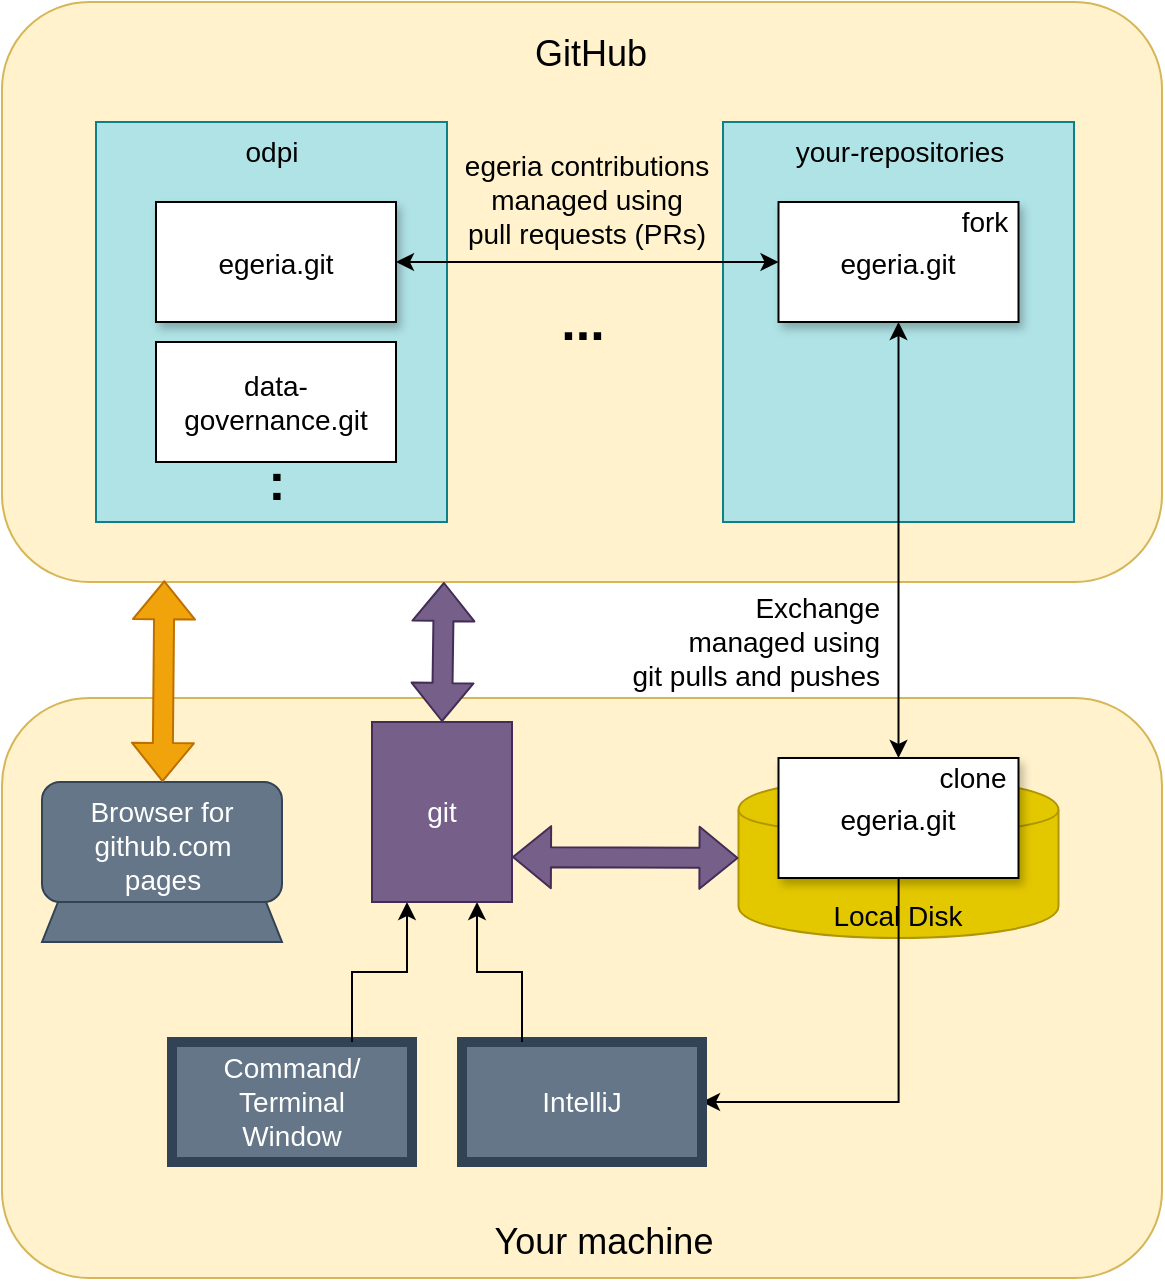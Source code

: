 <mxfile version="12.4.2" type="device" pages="7"><diagram id="O5oGwRwom2hcoSjmrbPY" name="git-github-flow"><mxGraphModel dx="932" dy="629" grid="1" gridSize="10" guides="1" tooltips="1" connect="1" arrows="1" fold="1" page="1" pageScale="1" pageWidth="827" pageHeight="1169" math="0" shadow="0"><root><mxCell id="0"/><mxCell id="1" parent="0"/><mxCell id="iAPixAKXgmOaEnFOBP-J-1" value="GitHub" style="rounded=1;whiteSpace=wrap;html=1;fontSize=18;align=center;verticalAlign=top;spacingTop=9;spacingLeft=9;fillColor=#fff2cc;strokeColor=#d6b656;" vertex="1" parent="1"><mxGeometry x="60" y="230" width="580" height="290" as="geometry"/></mxCell><mxCell id="iAPixAKXgmOaEnFOBP-J-10" value="odpi" style="rounded=0;whiteSpace=wrap;html=1;fontSize=14;align=center;verticalAlign=top;fillColor=#b0e3e6;strokeColor=#0e8088;" vertex="1" parent="1"><mxGeometry x="107" y="290" width="175.5" height="200" as="geometry"/></mxCell><mxCell id="iAPixAKXgmOaEnFOBP-J-2" value="&lt;font style=&quot;font-size: 14px&quot;&gt;egeria.git&lt;/font&gt;" style="rounded=0;whiteSpace=wrap;html=1;fontSize=18;align=center;shadow=1;" vertex="1" parent="1"><mxGeometry x="137" y="330" width="120" height="60" as="geometry"/></mxCell><mxCell id="iAPixAKXgmOaEnFOBP-J-3" value="data-governance.git" style="rounded=0;whiteSpace=wrap;html=1;fontSize=14;align=center;" vertex="1" parent="1"><mxGeometry x="137" y="400" width="120" height="60" as="geometry"/></mxCell><mxCell id="iAPixAKXgmOaEnFOBP-J-4" value=":" style="text;html=1;align=center;verticalAlign=middle;resizable=0;points=[];;autosize=1;fontSize=26;fontStyle=1" vertex="1" parent="1"><mxGeometry x="187" y="450" width="20" height="40" as="geometry"/></mxCell><mxCell id="iAPixAKXgmOaEnFOBP-J-11" value="..." style="text;html=1;align=center;verticalAlign=middle;resizable=0;points=[];;autosize=1;fontSize=26;fontStyle=1" vertex="1" parent="1"><mxGeometry x="330" y="370" width="40" height="40" as="geometry"/></mxCell><mxCell id="iAPixAKXgmOaEnFOBP-J-12" value="your-repositories" style="rounded=0;whiteSpace=wrap;html=1;fontSize=14;align=center;verticalAlign=top;fillColor=#b0e3e6;strokeColor=#0e8088;" vertex="1" parent="1"><mxGeometry x="420.5" y="290" width="175.5" height="200" as="geometry"/></mxCell><mxCell id="iAPixAKXgmOaEnFOBP-J-14" style="edgeStyle=orthogonalEdgeStyle;rounded=0;orthogonalLoop=1;jettySize=auto;html=1;fontSize=14;startArrow=classic;startFill=1;" edge="1" parent="1" source="iAPixAKXgmOaEnFOBP-J-13" target="iAPixAKXgmOaEnFOBP-J-2"><mxGeometry relative="1" as="geometry"/></mxCell><mxCell id="iAPixAKXgmOaEnFOBP-J-13" value="&lt;font style=&quot;font-size: 14px&quot;&gt;egeria.git&lt;/font&gt;" style="rounded=0;whiteSpace=wrap;html=1;fontSize=18;align=center;shadow=1;" vertex="1" parent="1"><mxGeometry x="448.25" y="330" width="120" height="60" as="geometry"/></mxCell><mxCell id="iAPixAKXgmOaEnFOBP-J-15" value="Your machine" style="rounded=1;whiteSpace=wrap;html=1;fontSize=18;align=center;verticalAlign=bottom;spacingTop=22;spacingLeft=22;fillColor=#fff2cc;strokeColor=#d6b656;spacingBottom=4;" vertex="1" parent="1"><mxGeometry x="60" y="578" width="580" height="290" as="geometry"/></mxCell><mxCell id="iAPixAKXgmOaEnFOBP-J-16" value="Command/&lt;br&gt;Terminal&lt;br&gt;Window" style="rounded=0;whiteSpace=wrap;html=1;fontSize=14;align=center;fillColor=#647687;strokeColor=#314354;fontColor=#ffffff;strokeWidth=5;" vertex="1" parent="1"><mxGeometry x="145" y="750" width="120" height="60" as="geometry"/></mxCell><mxCell id="iAPixAKXgmOaEnFOBP-J-17" value="Local Disk" style="shape=cylinder;whiteSpace=wrap;html=1;boundedLbl=1;backgroundOutline=1;strokeWidth=1;fontSize=14;align=center;fillColor=#e3c800;strokeColor=#B09500;fontColor=#000000;verticalAlign=bottom;" vertex="1" parent="1"><mxGeometry x="428.25" y="618" width="160" height="80" as="geometry"/></mxCell><mxCell id="iAPixAKXgmOaEnFOBP-J-24" style="edgeStyle=orthogonalEdgeStyle;rounded=0;orthogonalLoop=1;jettySize=auto;html=1;startArrow=classic;startFill=1;endArrow=none;endFill=0;fontSize=14;fontColor=#000000;" edge="1" parent="1" source="iAPixAKXgmOaEnFOBP-J-18" target="iAPixAKXgmOaEnFOBP-J-19"><mxGeometry relative="1" as="geometry"/></mxCell><mxCell id="iAPixAKXgmOaEnFOBP-J-18" value="IntelliJ" style="rounded=0;whiteSpace=wrap;html=1;fontSize=14;align=center;fillColor=#647687;strokeColor=#314354;fontColor=#ffffff;strokeWidth=5;" vertex="1" parent="1"><mxGeometry x="290" y="750" width="120" height="60" as="geometry"/></mxCell><mxCell id="iAPixAKXgmOaEnFOBP-J-19" value="&lt;font style=&quot;font-size: 14px&quot;&gt;egeria.git&lt;/font&gt;" style="rounded=0;whiteSpace=wrap;html=1;fontSize=18;align=center;shadow=1;" vertex="1" parent="1"><mxGeometry x="448.25" y="608" width="120" height="60" as="geometry"/></mxCell><mxCell id="iAPixAKXgmOaEnFOBP-J-20" style="edgeStyle=orthogonalEdgeStyle;rounded=0;orthogonalLoop=1;jettySize=auto;html=1;exitX=0.5;exitY=1;exitDx=0;exitDy=0;fontSize=14;fontColor=#000000;startArrow=classic;startFill=1;" edge="1" parent="1" source="iAPixAKXgmOaEnFOBP-J-13" target="iAPixAKXgmOaEnFOBP-J-19"><mxGeometry relative="1" as="geometry"/></mxCell><mxCell id="iAPixAKXgmOaEnFOBP-J-21" value="clone" style="text;html=1;align=center;verticalAlign=middle;resizable=0;points=[];;autosize=1;fontSize=14;fontColor=#000000;" vertex="1" parent="1"><mxGeometry x="520.25" y="608" width="50" height="20" as="geometry"/></mxCell><mxCell id="iAPixAKXgmOaEnFOBP-J-22" value="fork" style="text;html=1;align=center;verticalAlign=middle;resizable=0;points=[];;autosize=1;fontSize=14;fontColor=#000000;" vertex="1" parent="1"><mxGeometry x="530.5" y="330" width="40" height="20" as="geometry"/></mxCell><mxCell id="iAPixAKXgmOaEnFOBP-J-6" value="" style="shape=trapezoid;perimeter=trapezoidPerimeter;whiteSpace=wrap;html=1;fontSize=14;align=center;fillColor=#647687;strokeColor=#314354;fontColor=#ffffff;" vertex="1" parent="1"><mxGeometry x="80" y="640" width="120" height="60" as="geometry"/></mxCell><mxCell id="iAPixAKXgmOaEnFOBP-J-5" value="Browser for" style="rounded=1;whiteSpace=wrap;html=1;fontSize=14;align=center;fillColor=#647687;strokeColor=#314354;fontColor=#ffffff;verticalAlign=top;" vertex="1" parent="1"><mxGeometry x="80" y="620" width="120" height="60" as="geometry"/></mxCell><mxCell id="iAPixAKXgmOaEnFOBP-J-8" value="github.com&lt;br&gt;pages" style="text;html=1;align=center;verticalAlign=middle;resizable=0;points=[];;autosize=1;fontSize=14;fontColor=#FFFFFF;" vertex="1" parent="1"><mxGeometry x="100" y="640" width="80" height="40" as="geometry"/></mxCell><mxCell id="iAPixAKXgmOaEnFOBP-J-7" value="" style="shape=flexArrow;endArrow=classic;startArrow=classic;html=1;fontSize=14;exitX=0.14;exitY=0.997;exitDx=0;exitDy=0;fillColor=#f0a30a;strokeColor=#BD7000;exitPerimeter=0;" edge="1" parent="1" source="iAPixAKXgmOaEnFOBP-J-1" target="iAPixAKXgmOaEnFOBP-J-5"><mxGeometry width="50" height="50" relative="1" as="geometry"><mxPoint x="130" y="210" as="sourcePoint"/><mxPoint x="180" y="160" as="targetPoint"/></mxGeometry></mxCell><mxCell id="iAPixAKXgmOaEnFOBP-J-27" style="edgeStyle=orthogonalEdgeStyle;rounded=0;orthogonalLoop=1;jettySize=auto;html=1;exitX=0.25;exitY=1;exitDx=0;exitDy=0;entryX=0.75;entryY=0;entryDx=0;entryDy=0;startArrow=classic;startFill=1;endArrow=none;endFill=0;fontSize=14;fontColor=#FFFFFF;" edge="1" parent="1" source="iAPixAKXgmOaEnFOBP-J-25" target="iAPixAKXgmOaEnFOBP-J-16"><mxGeometry relative="1" as="geometry"/></mxCell><mxCell id="iAPixAKXgmOaEnFOBP-J-28" style="edgeStyle=orthogonalEdgeStyle;rounded=0;orthogonalLoop=1;jettySize=auto;html=1;exitX=0.75;exitY=1;exitDx=0;exitDy=0;entryX=0.25;entryY=0;entryDx=0;entryDy=0;startArrow=classic;startFill=1;endArrow=none;endFill=0;fontSize=14;fontColor=#FFFFFF;" edge="1" parent="1" source="iAPixAKXgmOaEnFOBP-J-25" target="iAPixAKXgmOaEnFOBP-J-18"><mxGeometry relative="1" as="geometry"/></mxCell><mxCell id="iAPixAKXgmOaEnFOBP-J-25" value="git" style="rounded=0;whiteSpace=wrap;html=1;strokeWidth=1;fontSize=14;fontColor=#ffffff;align=center;fillColor=#76608a;strokeColor=#432D57;" vertex="1" parent="1"><mxGeometry x="245" y="590" width="70" height="90" as="geometry"/></mxCell><mxCell id="iAPixAKXgmOaEnFOBP-J-26" value="" style="shape=flexArrow;endArrow=classic;startArrow=classic;html=1;fontSize=14;exitX=0.381;exitY=1;exitDx=0;exitDy=0;fillColor=#76608a;strokeColor=#432D57;exitPerimeter=0;entryX=0.5;entryY=0;entryDx=0;entryDy=0;" edge="1" parent="1" source="iAPixAKXgmOaEnFOBP-J-1" target="iAPixAKXgmOaEnFOBP-J-25"><mxGeometry width="50" height="50" relative="1" as="geometry"><mxPoint x="151.2" y="529.13" as="sourcePoint"/><mxPoint x="150.298" y="620" as="targetPoint"/></mxGeometry></mxCell><mxCell id="iAPixAKXgmOaEnFOBP-J-29" value="" style="shape=flexArrow;endArrow=classic;startArrow=classic;html=1;fontSize=14;exitX=0;exitY=0.5;exitDx=0;exitDy=0;fillColor=#76608a;strokeColor=#432D57;entryX=1;entryY=0.75;entryDx=0;entryDy=0;" edge="1" parent="1" source="iAPixAKXgmOaEnFOBP-J-17" target="iAPixAKXgmOaEnFOBP-J-25"><mxGeometry width="50" height="50" relative="1" as="geometry"><mxPoint x="290.98" y="540" as="sourcePoint"/><mxPoint x="290" y="600" as="targetPoint"/></mxGeometry></mxCell><mxCell id="iAPixAKXgmOaEnFOBP-J-30" value="egeria contributions&lt;br&gt;managed using&lt;br&gt;pull requests (PRs)" style="text;html=1;align=center;verticalAlign=middle;resizable=0;points=[];;autosize=1;fontSize=14;fontColor=#000000;" vertex="1" parent="1"><mxGeometry x="282" y="299" width="140" height="60" as="geometry"/></mxCell><mxCell id="iAPixAKXgmOaEnFOBP-J-31" value="Exchange&lt;br&gt;managed using&lt;br&gt;git pulls and pushes" style="text;html=1;align=right;verticalAlign=middle;resizable=0;points=[];;autosize=1;fontSize=14;fontColor=#000000;" vertex="1" parent="1"><mxGeometry x="360" y="520" width="140" height="60" as="geometry"/></mxCell></root></mxGraphModel></diagram><diagram name="git-hub-fork" id="kE-FeEcEJhHRJrvN0tf1"><mxGraphModel dx="932" dy="629" grid="1" gridSize="10" guides="1" tooltips="1" connect="1" arrows="1" fold="1" page="1" pageScale="1" pageWidth="827" pageHeight="1169" math="0" shadow="0"><root><mxCell id="N1x_bD_tblm0-GNG0f3V-0"/><mxCell id="N1x_bD_tblm0-GNG0f3V-1" parent="N1x_bD_tblm0-GNG0f3V-0"/><mxCell id="N1x_bD_tblm0-GNG0f3V-2" value="GitHub" style="rounded=1;whiteSpace=wrap;html=1;fontSize=18;align=center;verticalAlign=top;spacingTop=9;spacingLeft=9;fillColor=#fff2cc;strokeColor=#d6b656;" vertex="1" parent="N1x_bD_tblm0-GNG0f3V-1"><mxGeometry x="60" y="230" width="580" height="290" as="geometry"/></mxCell><mxCell id="N1x_bD_tblm0-GNG0f3V-3" value="odpi" style="rounded=0;whiteSpace=wrap;html=1;fontSize=14;align=center;verticalAlign=top;fillColor=#b0e3e6;strokeColor=#0e8088;" vertex="1" parent="N1x_bD_tblm0-GNG0f3V-1"><mxGeometry x="107" y="290" width="175.5" height="200" as="geometry"/></mxCell><mxCell id="N1x_bD_tblm0-GNG0f3V-4" value="&lt;font style=&quot;font-size: 14px&quot;&gt;egeria.git&lt;/font&gt;" style="rounded=0;whiteSpace=wrap;html=1;fontSize=18;align=center;shadow=1;" vertex="1" parent="N1x_bD_tblm0-GNG0f3V-1"><mxGeometry x="137" y="330" width="120" height="60" as="geometry"/></mxCell><mxCell id="N1x_bD_tblm0-GNG0f3V-5" value="data-governance.git" style="rounded=0;whiteSpace=wrap;html=1;fontSize=14;align=center;" vertex="1" parent="N1x_bD_tblm0-GNG0f3V-1"><mxGeometry x="137" y="400" width="120" height="60" as="geometry"/></mxCell><mxCell id="N1x_bD_tblm0-GNG0f3V-6" value=":" style="text;html=1;align=center;verticalAlign=middle;resizable=0;points=[];;autosize=1;fontSize=26;fontStyle=1" vertex="1" parent="N1x_bD_tblm0-GNG0f3V-1"><mxGeometry x="187" y="450" width="20" height="40" as="geometry"/></mxCell><mxCell id="N1x_bD_tblm0-GNG0f3V-7" value="..." style="text;html=1;align=center;verticalAlign=middle;resizable=0;points=[];;autosize=1;fontSize=26;fontStyle=1" vertex="1" parent="N1x_bD_tblm0-GNG0f3V-1"><mxGeometry x="330" y="370" width="40" height="40" as="geometry"/></mxCell><mxCell id="N1x_bD_tblm0-GNG0f3V-8" value="your-repositories" style="rounded=0;whiteSpace=wrap;html=1;fontSize=14;align=center;verticalAlign=top;fillColor=#b0e3e6;strokeColor=#0e8088;" vertex="1" parent="N1x_bD_tblm0-GNG0f3V-1"><mxGeometry x="420.5" y="290" width="175.5" height="200" as="geometry"/></mxCell><mxCell id="N1x_bD_tblm0-GNG0f3V-9" style="edgeStyle=orthogonalEdgeStyle;rounded=0;orthogonalLoop=1;jettySize=auto;html=1;fontSize=14;startArrow=classic;startFill=1;endArrow=none;endFill=0;" edge="1" parent="N1x_bD_tblm0-GNG0f3V-1" source="N1x_bD_tblm0-GNG0f3V-10" target="N1x_bD_tblm0-GNG0f3V-4"><mxGeometry relative="1" as="geometry"/></mxCell><mxCell id="N1x_bD_tblm0-GNG0f3V-10" value="&lt;font style=&quot;font-size: 14px&quot;&gt;egeria.git&lt;/font&gt;" style="rounded=0;whiteSpace=wrap;html=1;fontSize=18;align=center;shadow=1;" vertex="1" parent="N1x_bD_tblm0-GNG0f3V-1"><mxGeometry x="448.25" y="330" width="120" height="60" as="geometry"/></mxCell><mxCell id="N1x_bD_tblm0-GNG0f3V-19" value="fork" style="text;html=1;align=center;verticalAlign=middle;resizable=0;points=[];;autosize=1;fontSize=14;fontColor=#000000;" vertex="1" parent="N1x_bD_tblm0-GNG0f3V-1"><mxGeometry x="530.5" y="330" width="40" height="20" as="geometry"/></mxCell><mxCell id="N1x_bD_tblm0-GNG0f3V-29" value="create fork" style="text;html=1;align=center;verticalAlign=middle;resizable=0;points=[];;autosize=1;fontSize=14;fontColor=#000000;" vertex="1" parent="N1x_bD_tblm0-GNG0f3V-1"><mxGeometry x="310" y="330" width="80" height="20" as="geometry"/></mxCell></root></mxGraphModel></diagram><diagram name="git-clone" id="VLURUn1q-YJu-71kEqhD"><mxGraphModel dx="932" dy="629" grid="1" gridSize="10" guides="1" tooltips="1" connect="1" arrows="1" fold="1" page="1" pageScale="1" pageWidth="827" pageHeight="1169" math="0" shadow="0"><root><mxCell id="h5DHJSYTir2vi6coDCVJ-0"/><mxCell id="h5DHJSYTir2vi6coDCVJ-1" parent="h5DHJSYTir2vi6coDCVJ-0"/><mxCell id="h5DHJSYTir2vi6coDCVJ-2" value="GitHub" style="rounded=1;whiteSpace=wrap;html=1;fontSize=18;align=center;verticalAlign=top;spacingTop=9;spacingLeft=9;fillColor=#fff2cc;strokeColor=#d6b656;" vertex="1" parent="h5DHJSYTir2vi6coDCVJ-1"><mxGeometry x="60" y="230" width="580" height="290" as="geometry"/></mxCell><mxCell id="h5DHJSYTir2vi6coDCVJ-3" value="odpi" style="rounded=0;whiteSpace=wrap;html=1;fontSize=14;align=center;verticalAlign=top;fillColor=#b0e3e6;strokeColor=#0e8088;" vertex="1" parent="h5DHJSYTir2vi6coDCVJ-1"><mxGeometry x="107" y="290" width="175.5" height="200" as="geometry"/></mxCell><mxCell id="h5DHJSYTir2vi6coDCVJ-4" value="&lt;font style=&quot;font-size: 14px&quot;&gt;egeria.git&lt;/font&gt;" style="rounded=0;whiteSpace=wrap;html=1;fontSize=18;align=center;shadow=1;" vertex="1" parent="h5DHJSYTir2vi6coDCVJ-1"><mxGeometry x="137" y="330" width="120" height="60" as="geometry"/></mxCell><mxCell id="h5DHJSYTir2vi6coDCVJ-5" value="data-governance.git" style="rounded=0;whiteSpace=wrap;html=1;fontSize=14;align=center;" vertex="1" parent="h5DHJSYTir2vi6coDCVJ-1"><mxGeometry x="137" y="400" width="120" height="60" as="geometry"/></mxCell><mxCell id="h5DHJSYTir2vi6coDCVJ-6" value=":" style="text;html=1;align=center;verticalAlign=middle;resizable=0;points=[];;autosize=1;fontSize=26;fontStyle=1" vertex="1" parent="h5DHJSYTir2vi6coDCVJ-1"><mxGeometry x="187" y="450" width="20" height="40" as="geometry"/></mxCell><mxCell id="h5DHJSYTir2vi6coDCVJ-7" value="..." style="text;html=1;align=center;verticalAlign=middle;resizable=0;points=[];;autosize=1;fontSize=26;fontStyle=1" vertex="1" parent="h5DHJSYTir2vi6coDCVJ-1"><mxGeometry x="330" y="370" width="40" height="40" as="geometry"/></mxCell><mxCell id="h5DHJSYTir2vi6coDCVJ-8" value="your-repositories" style="rounded=0;whiteSpace=wrap;html=1;fontSize=14;align=center;verticalAlign=top;fillColor=#b0e3e6;strokeColor=#0e8088;" vertex="1" parent="h5DHJSYTir2vi6coDCVJ-1"><mxGeometry x="420.5" y="290" width="175.5" height="200" as="geometry"/></mxCell><mxCell id="h5DHJSYTir2vi6coDCVJ-10" value="&lt;font style=&quot;font-size: 14px&quot;&gt;egeria.git&lt;/font&gt;" style="rounded=0;whiteSpace=wrap;html=1;fontSize=18;align=center;shadow=1;" vertex="1" parent="h5DHJSYTir2vi6coDCVJ-1"><mxGeometry x="448.25" y="330" width="120" height="60" as="geometry"/></mxCell><mxCell id="h5DHJSYTir2vi6coDCVJ-11" value="Your machine" style="rounded=1;whiteSpace=wrap;html=1;fontSize=18;align=center;verticalAlign=bottom;spacingTop=22;spacingLeft=22;fillColor=#fff2cc;strokeColor=#d6b656;spacingBottom=4;" vertex="1" parent="h5DHJSYTir2vi6coDCVJ-1"><mxGeometry x="60" y="578" width="580" height="290" as="geometry"/></mxCell><mxCell id="h5DHJSYTir2vi6coDCVJ-13" value="Local Disk" style="shape=cylinder;whiteSpace=wrap;html=1;boundedLbl=1;backgroundOutline=1;strokeWidth=1;fontSize=14;align=center;fillColor=#e3c800;strokeColor=#B09500;fontColor=#000000;verticalAlign=bottom;" vertex="1" parent="h5DHJSYTir2vi6coDCVJ-1"><mxGeometry x="428.25" y="618" width="160" height="80" as="geometry"/></mxCell><mxCell id="h5DHJSYTir2vi6coDCVJ-16" value="&lt;font style=&quot;font-size: 14px&quot;&gt;egeria.git&lt;/font&gt;" style="rounded=0;whiteSpace=wrap;html=1;fontSize=18;align=center;shadow=1;" vertex="1" parent="h5DHJSYTir2vi6coDCVJ-1"><mxGeometry x="448.25" y="608" width="120" height="60" as="geometry"/></mxCell><mxCell id="h5DHJSYTir2vi6coDCVJ-17" style="edgeStyle=orthogonalEdgeStyle;rounded=0;orthogonalLoop=1;jettySize=auto;html=1;exitX=0.5;exitY=1;exitDx=0;exitDy=0;fontSize=14;fontColor=#000000;startArrow=none;startFill=0;" edge="1" parent="h5DHJSYTir2vi6coDCVJ-1" source="h5DHJSYTir2vi6coDCVJ-10" target="h5DHJSYTir2vi6coDCVJ-16"><mxGeometry relative="1" as="geometry"/></mxCell><mxCell id="h5DHJSYTir2vi6coDCVJ-18" value="clone" style="text;html=1;align=center;verticalAlign=middle;resizable=0;points=[];;autosize=1;fontSize=14;fontColor=#000000;" vertex="1" parent="h5DHJSYTir2vi6coDCVJ-1"><mxGeometry x="520.25" y="608" width="50" height="20" as="geometry"/></mxCell><mxCell id="h5DHJSYTir2vi6coDCVJ-19" value="fork" style="text;html=1;align=center;verticalAlign=middle;resizable=0;points=[];;autosize=1;fontSize=14;fontColor=#000000;" vertex="1" parent="h5DHJSYTir2vi6coDCVJ-1"><mxGeometry x="530.5" y="330" width="40" height="20" as="geometry"/></mxCell><mxCell id="h5DHJSYTir2vi6coDCVJ-26" value="git" style="rounded=0;whiteSpace=wrap;html=1;strokeWidth=1;fontSize=14;fontColor=#ffffff;align=center;fillColor=#76608a;strokeColor=#432D57;" vertex="1" parent="h5DHJSYTir2vi6coDCVJ-1"><mxGeometry x="245" y="590" width="70" height="90" as="geometry"/></mxCell><mxCell id="h5DHJSYTir2vi6coDCVJ-27" value="" style="shape=flexArrow;endArrow=classic;startArrow=classic;html=1;fontSize=14;exitX=0.381;exitY=1;exitDx=0;exitDy=0;fillColor=#76608a;strokeColor=#432D57;exitPerimeter=0;entryX=0.5;entryY=0;entryDx=0;entryDy=0;" edge="1" parent="h5DHJSYTir2vi6coDCVJ-1" source="h5DHJSYTir2vi6coDCVJ-2" target="h5DHJSYTir2vi6coDCVJ-26"><mxGeometry width="50" height="50" relative="1" as="geometry"><mxPoint x="151.2" y="529.13" as="sourcePoint"/><mxPoint x="150.298" y="620" as="targetPoint"/></mxGeometry></mxCell><mxCell id="h5DHJSYTir2vi6coDCVJ-28" value="" style="shape=flexArrow;endArrow=classic;startArrow=classic;html=1;fontSize=14;exitX=0;exitY=0.5;exitDx=0;exitDy=0;fillColor=#76608a;strokeColor=#432D57;entryX=1;entryY=0.75;entryDx=0;entryDy=0;" edge="1" parent="h5DHJSYTir2vi6coDCVJ-1" source="h5DHJSYTir2vi6coDCVJ-13" target="h5DHJSYTir2vi6coDCVJ-26"><mxGeometry width="50" height="50" relative="1" as="geometry"><mxPoint x="290.98" y="540" as="sourcePoint"/><mxPoint x="290" y="600" as="targetPoint"/></mxGeometry></mxCell><mxCell id="h5DHJSYTir2vi6coDCVJ-31" value="git clone" style="text;html=1;align=center;verticalAlign=middle;resizable=0;points=[];;autosize=1;fontSize=14;fontColor=#000000;" vertex="1" parent="h5DHJSYTir2vi6coDCVJ-1"><mxGeometry x="430" y="540" width="70" height="20" as="geometry"/></mxCell></root></mxGraphModel></diagram><diagram name="git-development" id="Ap9PRuaGLC4usqqRgbY1"><mxGraphModel dx="932" dy="629" grid="1" gridSize="10" guides="1" tooltips="1" connect="1" arrows="1" fold="1" page="1" pageScale="1" pageWidth="827" pageHeight="1169" math="0" shadow="0"><root><mxCell id="6F9KFiMlENdEtwIzS0S1-0"/><mxCell id="6F9KFiMlENdEtwIzS0S1-1" parent="6F9KFiMlENdEtwIzS0S1-0"/><mxCell id="6F9KFiMlENdEtwIzS0S1-11" value="Your machine" style="rounded=1;whiteSpace=wrap;html=1;fontSize=18;align=center;verticalAlign=bottom;spacingTop=22;spacingLeft=22;fillColor=#fff2cc;strokeColor=#d6b656;spacingBottom=4;" vertex="1" parent="6F9KFiMlENdEtwIzS0S1-1"><mxGeometry x="60" y="578" width="580" height="290" as="geometry"/></mxCell><mxCell id="6F9KFiMlENdEtwIzS0S1-12" value="Command/&lt;br&gt;Terminal&lt;br&gt;Window" style="rounded=0;whiteSpace=wrap;html=1;fontSize=14;align=center;fillColor=#647687;strokeColor=#314354;fontColor=#ffffff;strokeWidth=5;" vertex="1" parent="6F9KFiMlENdEtwIzS0S1-1"><mxGeometry x="145" y="750" width="120" height="60" as="geometry"/></mxCell><mxCell id="6F9KFiMlENdEtwIzS0S1-13" value="Local Disk" style="shape=cylinder;whiteSpace=wrap;html=1;boundedLbl=1;backgroundOutline=1;strokeWidth=1;fontSize=14;align=center;fillColor=#e3c800;strokeColor=#B09500;fontColor=#000000;verticalAlign=bottom;" vertex="1" parent="6F9KFiMlENdEtwIzS0S1-1"><mxGeometry x="428.25" y="618" width="160" height="80" as="geometry"/></mxCell><mxCell id="6F9KFiMlENdEtwIzS0S1-14" style="edgeStyle=orthogonalEdgeStyle;rounded=0;orthogonalLoop=1;jettySize=auto;html=1;startArrow=classic;startFill=1;endArrow=none;endFill=0;fontSize=14;fontColor=#000000;" edge="1" parent="6F9KFiMlENdEtwIzS0S1-1" source="6F9KFiMlENdEtwIzS0S1-15" target="6F9KFiMlENdEtwIzS0S1-16"><mxGeometry relative="1" as="geometry"/></mxCell><mxCell id="6F9KFiMlENdEtwIzS0S1-15" value="IntelliJ" style="rounded=0;whiteSpace=wrap;html=1;fontSize=14;align=center;fillColor=#647687;strokeColor=#314354;fontColor=#ffffff;strokeWidth=5;" vertex="1" parent="6F9KFiMlENdEtwIzS0S1-1"><mxGeometry x="290" y="750" width="120" height="60" as="geometry"/></mxCell><mxCell id="6F9KFiMlENdEtwIzS0S1-16" value="&lt;font style=&quot;font-size: 14px&quot;&gt;egeria.git&lt;/font&gt;" style="rounded=0;whiteSpace=wrap;html=1;fontSize=18;align=center;shadow=1;" vertex="1" parent="6F9KFiMlENdEtwIzS0S1-1"><mxGeometry x="448.25" y="608" width="120" height="60" as="geometry"/></mxCell><mxCell id="6F9KFiMlENdEtwIzS0S1-18" value="clone" style="text;html=1;align=center;verticalAlign=middle;resizable=0;points=[];;autosize=1;fontSize=14;fontColor=#000000;" vertex="1" parent="6F9KFiMlENdEtwIzS0S1-1"><mxGeometry x="520.25" y="608" width="50" height="20" as="geometry"/></mxCell><mxCell id="6F9KFiMlENdEtwIzS0S1-24" style="edgeStyle=orthogonalEdgeStyle;rounded=0;orthogonalLoop=1;jettySize=auto;html=1;exitX=0.25;exitY=1;exitDx=0;exitDy=0;entryX=0.75;entryY=0;entryDx=0;entryDy=0;startArrow=classic;startFill=1;endArrow=none;endFill=0;fontSize=14;fontColor=#FFFFFF;" edge="1" parent="6F9KFiMlENdEtwIzS0S1-1" source="6F9KFiMlENdEtwIzS0S1-26" target="6F9KFiMlENdEtwIzS0S1-12"><mxGeometry relative="1" as="geometry"/></mxCell><mxCell id="6F9KFiMlENdEtwIzS0S1-25" style="edgeStyle=orthogonalEdgeStyle;rounded=0;orthogonalLoop=1;jettySize=auto;html=1;exitX=0.75;exitY=1;exitDx=0;exitDy=0;entryX=0.25;entryY=0;entryDx=0;entryDy=0;startArrow=classic;startFill=1;endArrow=none;endFill=0;fontSize=14;fontColor=#FFFFFF;" edge="1" parent="6F9KFiMlENdEtwIzS0S1-1" source="6F9KFiMlENdEtwIzS0S1-26" target="6F9KFiMlENdEtwIzS0S1-15"><mxGeometry relative="1" as="geometry"/></mxCell><mxCell id="6F9KFiMlENdEtwIzS0S1-26" value="git" style="rounded=0;whiteSpace=wrap;html=1;strokeWidth=1;fontSize=14;fontColor=#ffffff;align=center;fillColor=#76608a;strokeColor=#432D57;" vertex="1" parent="6F9KFiMlENdEtwIzS0S1-1"><mxGeometry x="245" y="590" width="70" height="90" as="geometry"/></mxCell><mxCell id="6F9KFiMlENdEtwIzS0S1-28" value="" style="shape=flexArrow;endArrow=classic;startArrow=classic;html=1;fontSize=14;exitX=0;exitY=0.5;exitDx=0;exitDy=0;fillColor=#76608a;strokeColor=#432D57;entryX=1;entryY=0.75;entryDx=0;entryDy=0;" edge="1" parent="6F9KFiMlENdEtwIzS0S1-1" source="6F9KFiMlENdEtwIzS0S1-13" target="6F9KFiMlENdEtwIzS0S1-26"><mxGeometry width="50" height="50" relative="1" as="geometry"><mxPoint x="290.98" y="540" as="sourcePoint"/><mxPoint x="290" y="600" as="targetPoint"/></mxGeometry></mxCell></root></mxGraphModel></diagram><diagram name="git-push-pull" id="BGs6KA-HUlHFZtsJ-GYZ"><mxGraphModel dx="932" dy="629" grid="1" gridSize="10" guides="1" tooltips="1" connect="1" arrows="1" fold="1" page="1" pageScale="1" pageWidth="827" pageHeight="1169" math="0" shadow="0"><root><mxCell id="KdC6S4K0cECHC96JERDf-0"/><mxCell id="KdC6S4K0cECHC96JERDf-1" parent="KdC6S4K0cECHC96JERDf-0"/><mxCell id="KdC6S4K0cECHC96JERDf-2" value="GitHub" style="rounded=1;whiteSpace=wrap;html=1;fontSize=18;align=center;verticalAlign=top;spacingTop=9;spacingLeft=9;fillColor=#fff2cc;strokeColor=#d6b656;" vertex="1" parent="KdC6S4K0cECHC96JERDf-1"><mxGeometry x="60" y="230" width="580" height="290" as="geometry"/></mxCell><mxCell id="KdC6S4K0cECHC96JERDf-3" value="odpi" style="rounded=0;whiteSpace=wrap;html=1;fontSize=14;align=center;verticalAlign=top;fillColor=#b0e3e6;strokeColor=#0e8088;" vertex="1" parent="KdC6S4K0cECHC96JERDf-1"><mxGeometry x="107" y="290" width="175.5" height="200" as="geometry"/></mxCell><mxCell id="KdC6S4K0cECHC96JERDf-4" value="&lt;font style=&quot;font-size: 14px&quot;&gt;egeria.git&lt;/font&gt;" style="rounded=0;whiteSpace=wrap;html=1;fontSize=18;align=center;shadow=1;" vertex="1" parent="KdC6S4K0cECHC96JERDf-1"><mxGeometry x="137" y="330" width="120" height="60" as="geometry"/></mxCell><mxCell id="KdC6S4K0cECHC96JERDf-5" value="data-governance.git" style="rounded=0;whiteSpace=wrap;html=1;fontSize=14;align=center;" vertex="1" parent="KdC6S4K0cECHC96JERDf-1"><mxGeometry x="137" y="400" width="120" height="60" as="geometry"/></mxCell><mxCell id="KdC6S4K0cECHC96JERDf-6" value=":" style="text;html=1;align=center;verticalAlign=middle;resizable=0;points=[];;autosize=1;fontSize=26;fontStyle=1" vertex="1" parent="KdC6S4K0cECHC96JERDf-1"><mxGeometry x="187" y="450" width="20" height="40" as="geometry"/></mxCell><mxCell id="KdC6S4K0cECHC96JERDf-7" value="..." style="text;html=1;align=center;verticalAlign=middle;resizable=0;points=[];;autosize=1;fontSize=26;fontStyle=1" vertex="1" parent="KdC6S4K0cECHC96JERDf-1"><mxGeometry x="330" y="370" width="40" height="40" as="geometry"/></mxCell><mxCell id="KdC6S4K0cECHC96JERDf-8" value="your-repositories" style="rounded=0;whiteSpace=wrap;html=1;fontSize=14;align=center;verticalAlign=top;fillColor=#b0e3e6;strokeColor=#0e8088;" vertex="1" parent="KdC6S4K0cECHC96JERDf-1"><mxGeometry x="420.5" y="290" width="175.5" height="200" as="geometry"/></mxCell><mxCell id="KdC6S4K0cECHC96JERDf-10" value="&lt;font style=&quot;font-size: 14px&quot;&gt;egeria.git&lt;/font&gt;" style="rounded=0;whiteSpace=wrap;html=1;fontSize=18;align=center;shadow=1;" vertex="1" parent="KdC6S4K0cECHC96JERDf-1"><mxGeometry x="448.25" y="330" width="120" height="60" as="geometry"/></mxCell><mxCell id="KdC6S4K0cECHC96JERDf-11" value="Your machine" style="rounded=1;whiteSpace=wrap;html=1;fontSize=18;align=center;verticalAlign=bottom;spacingTop=22;spacingLeft=22;fillColor=#fff2cc;strokeColor=#d6b656;spacingBottom=4;" vertex="1" parent="KdC6S4K0cECHC96JERDf-1"><mxGeometry x="60" y="578" width="580" height="290" as="geometry"/></mxCell><mxCell id="KdC6S4K0cECHC96JERDf-12" value="Command/&lt;br&gt;Terminal&lt;br&gt;Window" style="rounded=0;whiteSpace=wrap;html=1;fontSize=14;align=center;fillColor=#647687;strokeColor=#314354;fontColor=#ffffff;strokeWidth=5;" vertex="1" parent="KdC6S4K0cECHC96JERDf-1"><mxGeometry x="145" y="750" width="120" height="60" as="geometry"/></mxCell><mxCell id="KdC6S4K0cECHC96JERDf-13" value="Local Disk" style="shape=cylinder;whiteSpace=wrap;html=1;boundedLbl=1;backgroundOutline=1;strokeWidth=1;fontSize=14;align=center;fillColor=#e3c800;strokeColor=#B09500;fontColor=#000000;verticalAlign=bottom;" vertex="1" parent="KdC6S4K0cECHC96JERDf-1"><mxGeometry x="428.25" y="618" width="160" height="80" as="geometry"/></mxCell><mxCell id="KdC6S4K0cECHC96JERDf-15" value="IntelliJ" style="rounded=0;whiteSpace=wrap;html=1;fontSize=14;align=center;fillColor=#647687;strokeColor=#314354;fontColor=#ffffff;strokeWidth=5;" vertex="1" parent="KdC6S4K0cECHC96JERDf-1"><mxGeometry x="290" y="750" width="120" height="60" as="geometry"/></mxCell><mxCell id="KdC6S4K0cECHC96JERDf-16" value="&lt;font style=&quot;font-size: 14px&quot;&gt;egeria.git&lt;/font&gt;" style="rounded=0;whiteSpace=wrap;html=1;fontSize=18;align=center;shadow=1;" vertex="1" parent="KdC6S4K0cECHC96JERDf-1"><mxGeometry x="448.25" y="608" width="120" height="60" as="geometry"/></mxCell><mxCell id="KdC6S4K0cECHC96JERDf-17" style="edgeStyle=orthogonalEdgeStyle;rounded=0;orthogonalLoop=1;jettySize=auto;html=1;exitX=0.5;exitY=1;exitDx=0;exitDy=0;fontSize=14;fontColor=#000000;startArrow=classic;startFill=1;" edge="1" parent="KdC6S4K0cECHC96JERDf-1" source="KdC6S4K0cECHC96JERDf-10" target="KdC6S4K0cECHC96JERDf-16"><mxGeometry relative="1" as="geometry"/></mxCell><mxCell id="KdC6S4K0cECHC96JERDf-18" value="clone" style="text;html=1;align=center;verticalAlign=middle;resizable=0;points=[];;autosize=1;fontSize=14;fontColor=#000000;" vertex="1" parent="KdC6S4K0cECHC96JERDf-1"><mxGeometry x="520.25" y="608" width="50" height="20" as="geometry"/></mxCell><mxCell id="KdC6S4K0cECHC96JERDf-19" value="fork" style="text;html=1;align=center;verticalAlign=middle;resizable=0;points=[];;autosize=1;fontSize=14;fontColor=#000000;" vertex="1" parent="KdC6S4K0cECHC96JERDf-1"><mxGeometry x="530.5" y="330" width="40" height="20" as="geometry"/></mxCell><mxCell id="KdC6S4K0cECHC96JERDf-24" style="edgeStyle=orthogonalEdgeStyle;rounded=0;orthogonalLoop=1;jettySize=auto;html=1;exitX=0.25;exitY=1;exitDx=0;exitDy=0;entryX=0.75;entryY=0;entryDx=0;entryDy=0;startArrow=classic;startFill=1;endArrow=none;endFill=0;fontSize=14;fontColor=#FFFFFF;" edge="1" parent="KdC6S4K0cECHC96JERDf-1" source="KdC6S4K0cECHC96JERDf-26" target="KdC6S4K0cECHC96JERDf-12"><mxGeometry relative="1" as="geometry"/></mxCell><mxCell id="KdC6S4K0cECHC96JERDf-25" style="edgeStyle=orthogonalEdgeStyle;rounded=0;orthogonalLoop=1;jettySize=auto;html=1;exitX=0.75;exitY=1;exitDx=0;exitDy=0;entryX=0.25;entryY=0;entryDx=0;entryDy=0;startArrow=classic;startFill=1;endArrow=none;endFill=0;fontSize=14;fontColor=#FFFFFF;" edge="1" parent="KdC6S4K0cECHC96JERDf-1" source="KdC6S4K0cECHC96JERDf-26" target="KdC6S4K0cECHC96JERDf-15"><mxGeometry relative="1" as="geometry"/></mxCell><mxCell id="KdC6S4K0cECHC96JERDf-26" value="git" style="rounded=0;whiteSpace=wrap;html=1;strokeWidth=1;fontSize=14;fontColor=#ffffff;align=center;fillColor=#76608a;strokeColor=#432D57;" vertex="1" parent="KdC6S4K0cECHC96JERDf-1"><mxGeometry x="245" y="590" width="70" height="90" as="geometry"/></mxCell><mxCell id="KdC6S4K0cECHC96JERDf-27" value="" style="shape=flexArrow;endArrow=classic;startArrow=classic;html=1;fontSize=14;exitX=0.381;exitY=1;exitDx=0;exitDy=0;fillColor=#76608a;strokeColor=#432D57;exitPerimeter=0;entryX=0.5;entryY=0;entryDx=0;entryDy=0;" edge="1" parent="KdC6S4K0cECHC96JERDf-1" source="KdC6S4K0cECHC96JERDf-2" target="KdC6S4K0cECHC96JERDf-26"><mxGeometry width="50" height="50" relative="1" as="geometry"><mxPoint x="151.2" y="529.13" as="sourcePoint"/><mxPoint x="150.298" y="620" as="targetPoint"/></mxGeometry></mxCell><mxCell id="KdC6S4K0cECHC96JERDf-28" value="" style="shape=flexArrow;endArrow=classic;startArrow=classic;html=1;fontSize=14;exitX=0;exitY=0.5;exitDx=0;exitDy=0;fillColor=#76608a;strokeColor=#432D57;entryX=1;entryY=0.75;entryDx=0;entryDy=0;" edge="1" parent="KdC6S4K0cECHC96JERDf-1" source="KdC6S4K0cECHC96JERDf-13" target="KdC6S4K0cECHC96JERDf-26"><mxGeometry width="50" height="50" relative="1" as="geometry"><mxPoint x="290.98" y="540" as="sourcePoint"/><mxPoint x="290" y="600" as="targetPoint"/></mxGeometry></mxCell><mxCell id="KdC6S4K0cECHC96JERDf-30" value="Exchange&lt;br&gt;managed using&lt;br&gt;git pulls and pushes" style="text;html=1;align=right;verticalAlign=middle;resizable=0;points=[];;autosize=1;fontSize=14;fontColor=#000000;" vertex="1" parent="KdC6S4K0cECHC96JERDf-1"><mxGeometry x="360" y="520" width="140" height="60" as="geometry"/></mxCell></root></mxGraphModel></diagram><diagram name="git-pull-upstream-master" id="YQ_wkn7bU69hIuUoQgf_"><mxGraphModel dx="932" dy="629" grid="1" gridSize="10" guides="1" tooltips="1" connect="1" arrows="1" fold="1" page="1" pageScale="1" pageWidth="827" pageHeight="1169" math="0" shadow="0"><root><mxCell id="OoiciTdnvBcAQDDXoQqq-0"/><mxCell id="OoiciTdnvBcAQDDXoQqq-1" parent="OoiciTdnvBcAQDDXoQqq-0"/><mxCell id="OoiciTdnvBcAQDDXoQqq-2" value="GitHub" style="rounded=1;whiteSpace=wrap;html=1;fontSize=18;align=center;verticalAlign=top;spacingTop=9;spacingLeft=9;fillColor=#fff2cc;strokeColor=#d6b656;" vertex="1" parent="OoiciTdnvBcAQDDXoQqq-1"><mxGeometry x="60" y="230" width="580" height="290" as="geometry"/></mxCell><mxCell id="OoiciTdnvBcAQDDXoQqq-3" value="odpi" style="rounded=0;whiteSpace=wrap;html=1;fontSize=14;align=center;verticalAlign=top;fillColor=#b0e3e6;strokeColor=#0e8088;" vertex="1" parent="OoiciTdnvBcAQDDXoQqq-1"><mxGeometry x="107" y="290" width="175.5" height="200" as="geometry"/></mxCell><mxCell id="OoiciTdnvBcAQDDXoQqq-4" value="&lt;font style=&quot;font-size: 14px&quot;&gt;egeria.git&lt;/font&gt;" style="rounded=0;whiteSpace=wrap;html=1;fontSize=18;align=center;shadow=1;" vertex="1" parent="OoiciTdnvBcAQDDXoQqq-1"><mxGeometry x="137" y="330" width="120" height="60" as="geometry"/></mxCell><mxCell id="OoiciTdnvBcAQDDXoQqq-5" value="data-governance.git" style="rounded=0;whiteSpace=wrap;html=1;fontSize=14;align=center;" vertex="1" parent="OoiciTdnvBcAQDDXoQqq-1"><mxGeometry x="137" y="400" width="120" height="60" as="geometry"/></mxCell><mxCell id="OoiciTdnvBcAQDDXoQqq-6" value=":" style="text;html=1;align=center;verticalAlign=middle;resizable=0;points=[];;autosize=1;fontSize=26;fontStyle=1" vertex="1" parent="OoiciTdnvBcAQDDXoQqq-1"><mxGeometry x="187" y="450" width="20" height="40" as="geometry"/></mxCell><mxCell id="OoiciTdnvBcAQDDXoQqq-7" value="..." style="text;html=1;align=center;verticalAlign=middle;resizable=0;points=[];;autosize=1;fontSize=26;fontStyle=1" vertex="1" parent="OoiciTdnvBcAQDDXoQqq-1"><mxGeometry x="330" y="370" width="40" height="40" as="geometry"/></mxCell><mxCell id="OoiciTdnvBcAQDDXoQqq-8" value="your-repositories" style="rounded=0;whiteSpace=wrap;html=1;fontSize=14;align=center;verticalAlign=top;fillColor=#b0e3e6;strokeColor=#0e8088;" vertex="1" parent="OoiciTdnvBcAQDDXoQqq-1"><mxGeometry x="420.5" y="290" width="175.5" height="200" as="geometry"/></mxCell><mxCell id="OoiciTdnvBcAQDDXoQqq-10" value="&lt;font style=&quot;font-size: 14px&quot;&gt;egeria.git&lt;/font&gt;" style="rounded=0;whiteSpace=wrap;html=1;fontSize=18;align=center;shadow=1;" vertex="1" parent="OoiciTdnvBcAQDDXoQqq-1"><mxGeometry x="448.25" y="330" width="120" height="60" as="geometry"/></mxCell><mxCell id="OoiciTdnvBcAQDDXoQqq-11" value="Your machine" style="rounded=1;whiteSpace=wrap;html=1;fontSize=18;align=center;verticalAlign=bottom;spacingTop=22;spacingLeft=22;fillColor=#fff2cc;strokeColor=#d6b656;spacingBottom=4;" vertex="1" parent="OoiciTdnvBcAQDDXoQqq-1"><mxGeometry x="60" y="578" width="580" height="290" as="geometry"/></mxCell><mxCell id="OoiciTdnvBcAQDDXoQqq-12" value="Command/&lt;br&gt;Terminal&lt;br&gt;Window" style="rounded=0;whiteSpace=wrap;html=1;fontSize=14;align=center;fillColor=#647687;strokeColor=#314354;fontColor=#ffffff;strokeWidth=5;" vertex="1" parent="OoiciTdnvBcAQDDXoQqq-1"><mxGeometry x="145" y="750" width="120" height="60" as="geometry"/></mxCell><mxCell id="OoiciTdnvBcAQDDXoQqq-13" value="Local Disk" style="shape=cylinder;whiteSpace=wrap;html=1;boundedLbl=1;backgroundOutline=1;strokeWidth=1;fontSize=14;align=center;fillColor=#e3c800;strokeColor=#B09500;fontColor=#000000;verticalAlign=bottom;" vertex="1" parent="OoiciTdnvBcAQDDXoQqq-1"><mxGeometry x="428.25" y="618" width="160" height="80" as="geometry"/></mxCell><mxCell id="OoiciTdnvBcAQDDXoQqq-15" value="IntelliJ" style="rounded=0;whiteSpace=wrap;html=1;fontSize=14;align=center;fillColor=#647687;strokeColor=#314354;fontColor=#ffffff;strokeWidth=5;" vertex="1" parent="OoiciTdnvBcAQDDXoQqq-1"><mxGeometry x="290" y="750" width="120" height="60" as="geometry"/></mxCell><mxCell id="OoiciTdnvBcAQDDXoQqq-16" value="&lt;font style=&quot;font-size: 14px&quot;&gt;egeria.git&lt;/font&gt;" style="rounded=0;whiteSpace=wrap;html=1;fontSize=18;align=center;shadow=1;" vertex="1" parent="OoiciTdnvBcAQDDXoQqq-1"><mxGeometry x="448.25" y="608" width="120" height="60" as="geometry"/></mxCell><mxCell id="OoiciTdnvBcAQDDXoQqq-17" style="rounded=0;orthogonalLoop=1;jettySize=auto;html=1;exitX=1;exitY=0.5;exitDx=0;exitDy=0;fontSize=14;fontColor=#000000;startArrow=classic;startFill=1;" edge="1" parent="OoiciTdnvBcAQDDXoQqq-1" source="OoiciTdnvBcAQDDXoQqq-4" target="OoiciTdnvBcAQDDXoQqq-16"><mxGeometry relative="1" as="geometry"/></mxCell><mxCell id="OoiciTdnvBcAQDDXoQqq-18" value="clone" style="text;html=1;align=center;verticalAlign=middle;resizable=0;points=[];;autosize=1;fontSize=14;fontColor=#000000;" vertex="1" parent="OoiciTdnvBcAQDDXoQqq-1"><mxGeometry x="520.25" y="608" width="50" height="20" as="geometry"/></mxCell><mxCell id="OoiciTdnvBcAQDDXoQqq-19" value="fork" style="text;html=1;align=center;verticalAlign=middle;resizable=0;points=[];;autosize=1;fontSize=14;fontColor=#000000;" vertex="1" parent="OoiciTdnvBcAQDDXoQqq-1"><mxGeometry x="530.5" y="330" width="40" height="20" as="geometry"/></mxCell><mxCell id="OoiciTdnvBcAQDDXoQqq-24" style="edgeStyle=orthogonalEdgeStyle;rounded=0;orthogonalLoop=1;jettySize=auto;html=1;exitX=0.25;exitY=1;exitDx=0;exitDy=0;entryX=0.75;entryY=0;entryDx=0;entryDy=0;startArrow=classic;startFill=1;endArrow=none;endFill=0;fontSize=14;fontColor=#FFFFFF;" edge="1" parent="OoiciTdnvBcAQDDXoQqq-1" source="OoiciTdnvBcAQDDXoQqq-26" target="OoiciTdnvBcAQDDXoQqq-12"><mxGeometry relative="1" as="geometry"/></mxCell><mxCell id="OoiciTdnvBcAQDDXoQqq-25" style="edgeStyle=orthogonalEdgeStyle;rounded=0;orthogonalLoop=1;jettySize=auto;html=1;exitX=0.75;exitY=1;exitDx=0;exitDy=0;entryX=0.25;entryY=0;entryDx=0;entryDy=0;startArrow=classic;startFill=1;endArrow=none;endFill=0;fontSize=14;fontColor=#FFFFFF;" edge="1" parent="OoiciTdnvBcAQDDXoQqq-1" source="OoiciTdnvBcAQDDXoQqq-26" target="OoiciTdnvBcAQDDXoQqq-15"><mxGeometry relative="1" as="geometry"/></mxCell><mxCell id="OoiciTdnvBcAQDDXoQqq-26" value="git" style="rounded=0;whiteSpace=wrap;html=1;strokeWidth=1;fontSize=14;fontColor=#ffffff;align=center;fillColor=#76608a;strokeColor=#432D57;" vertex="1" parent="OoiciTdnvBcAQDDXoQqq-1"><mxGeometry x="245" y="590" width="70" height="90" as="geometry"/></mxCell><mxCell id="OoiciTdnvBcAQDDXoQqq-27" value="" style="shape=flexArrow;endArrow=classic;startArrow=classic;html=1;fontSize=14;exitX=0.381;exitY=1;exitDx=0;exitDy=0;fillColor=#76608a;strokeColor=#432D57;exitPerimeter=0;entryX=0.5;entryY=0;entryDx=0;entryDy=0;" edge="1" parent="OoiciTdnvBcAQDDXoQqq-1" source="OoiciTdnvBcAQDDXoQqq-2" target="OoiciTdnvBcAQDDXoQqq-26"><mxGeometry width="50" height="50" relative="1" as="geometry"><mxPoint x="151.2" y="529.13" as="sourcePoint"/><mxPoint x="150.298" y="620" as="targetPoint"/></mxGeometry></mxCell><mxCell id="OoiciTdnvBcAQDDXoQqq-28" value="" style="shape=flexArrow;endArrow=classic;startArrow=classic;html=1;fontSize=14;exitX=0;exitY=0.5;exitDx=0;exitDy=0;fillColor=#76608a;strokeColor=#432D57;entryX=1;entryY=0.75;entryDx=0;entryDy=0;" edge="1" parent="OoiciTdnvBcAQDDXoQqq-1" source="OoiciTdnvBcAQDDXoQqq-13" target="OoiciTdnvBcAQDDXoQqq-26"><mxGeometry width="50" height="50" relative="1" as="geometry"><mxPoint x="290.98" y="540" as="sourcePoint"/><mxPoint x="290" y="600" as="targetPoint"/></mxGeometry></mxCell><mxCell id="OoiciTdnvBcAQDDXoQqq-30" value="git pull upstream master" style="text;html=1;align=right;verticalAlign=middle;resizable=0;points=[];;autosize=1;fontSize=14;fontColor=#ffffff;fillColor=#647687;strokeColor=#314354;" vertex="1" parent="OoiciTdnvBcAQDDXoQqq-1"><mxGeometry x="435.25" y="529" width="160" height="20" as="geometry"/></mxCell><mxCell id="OoiciTdnvBcAQDDXoQqq-31" value="Gets the latest version of the repository" style="text;html=1;align=center;verticalAlign=middle;resizable=0;points=[];;autosize=1;fontSize=14;fontColor=#000000;" vertex="1" parent="OoiciTdnvBcAQDDXoQqq-1"><mxGeometry x="448.25" y="553" width="260" height="20" as="geometry"/></mxCell></root></mxGraphModel></diagram><diagram id="IXAjUaeM6JTcby-j7Mnh" name="docker-container"><mxGraphModel dx="932" dy="629" grid="1" gridSize="10" guides="1" tooltips="1" connect="1" arrows="1" fold="1" page="1" pageScale="1" pageWidth="827" pageHeight="1169" math="0" shadow="0"><root><mxCell id="wlCCvOQYdJqMuqcgzq3b-0"/><mxCell id="wlCCvOQYdJqMuqcgzq3b-1" parent="wlCCvOQYdJqMuqcgzq3b-0"/><mxCell id="a8qU3qEKQV5IpxH6IYJL-12" value="Your machine" style="rounded=1;whiteSpace=wrap;html=1;fontSize=18;align=center;verticalAlign=bottom;spacingTop=22;spacingLeft=22;fillColor=#fff2cc;strokeColor=#d6b656;spacingBottom=4;" vertex="1" parent="wlCCvOQYdJqMuqcgzq3b-1"><mxGeometry x="80" y="310" width="610" height="330" as="geometry"/></mxCell><mxCell id="a8qU3qEKQV5IpxH6IYJL-0" value="docker" style="rounded=1;whiteSpace=wrap;html=1;fontSize=18;align=center;verticalAlign=bottom;spacingTop=22;spacingLeft=22;fillColor=#dae8fc;strokeColor=#6c8ebf;spacingBottom=4;" vertex="1" parent="wlCCvOQYdJqMuqcgzq3b-1"><mxGeometry x="100" y="330" width="560" height="270" as="geometry"/></mxCell><mxCell id="a8qU3qEKQV5IpxH6IYJL-8" style="edgeStyle=none;rounded=0;orthogonalLoop=1;jettySize=auto;html=1;exitX=0.25;exitY=0;exitDx=0;exitDy=0;entryX=0.25;entryY=0;entryDx=0;entryDy=0;startArrow=none;startFill=0;endArrow=none;endFill=0;fontSize=14;fontColor=#000000;" edge="1" parent="wlCCvOQYdJqMuqcgzq3b-1" source="a8qU3qEKQV5IpxH6IYJL-1" target="a8qU3qEKQV5IpxH6IYJL-2"><mxGeometry relative="1" as="geometry"/></mxCell><mxCell id="a8qU3qEKQV5IpxH6IYJL-1" value="egeria docker container" style="rounded=1;whiteSpace=wrap;html=1;shadow=1;strokeWidth=1;fontSize=14;fontColor=#000000;align=center;verticalAlign=bottom;" vertex="1" parent="wlCCvOQYdJqMuqcgzq3b-1"><mxGeometry x="260" y="385" width="260" height="180" as="geometry"/></mxCell><mxCell id="a8qU3qEKQV5IpxH6IYJL-9" style="edgeStyle=none;rounded=0;orthogonalLoop=1;jettySize=auto;html=1;exitX=0.25;exitY=0;exitDx=0;exitDy=0;entryX=0.25;entryY=0;entryDx=0;entryDy=0;startArrow=none;startFill=0;endArrow=none;endFill=0;fontSize=14;fontColor=#000000;" edge="1" parent="wlCCvOQYdJqMuqcgzq3b-1" source="a8qU3qEKQV5IpxH6IYJL-2" target="a8qU3qEKQV5IpxH6IYJL-1"><mxGeometry relative="1" as="geometry"/></mxCell><mxCell id="a8qU3qEKQV5IpxH6IYJL-2" value="OMAG Server Platform" style="rounded=0;whiteSpace=wrap;html=1;shadow=1;strokeWidth=1;fontSize=14;fontColor=#000000;align=center;" vertex="1" parent="wlCCvOQYdJqMuqcgzq3b-1"><mxGeometry x="295" y="435" width="120" height="60" as="geometry"/></mxCell><mxCell id="a8qU3qEKQV5IpxH6IYJL-5" style="edgeStyle=none;rounded=0;orthogonalLoop=1;jettySize=auto;html=1;exitX=0.5;exitY=1;exitDx=0;exitDy=0;entryX=0.5;entryY=0;entryDx=0;entryDy=0;startArrow=none;startFill=0;endArrow=none;endFill=0;fontSize=14;fontColor=#000000;" edge="1" parent="wlCCvOQYdJqMuqcgzq3b-1" source="a8qU3qEKQV5IpxH6IYJL-4" target="a8qU3qEKQV5IpxH6IYJL-0"><mxGeometry relative="1" as="geometry"/></mxCell><mxCell id="a8qU3qEKQV5IpxH6IYJL-4" value="" style="shape=trapezoid;perimeter=trapezoidPerimeter;whiteSpace=wrap;html=1;shadow=1;strokeWidth=1;fontSize=14;align=center;fillColor=#bac8d3;strokeColor=#23445d;" vertex="1" parent="wlCCvOQYdJqMuqcgzq3b-1"><mxGeometry x="320" y="181" width="120" height="60" as="geometry"/></mxCell><mxCell id="a8qU3qEKQV5IpxH6IYJL-3" value="Your Broswer" style="rounded=1;whiteSpace=wrap;html=1;shadow=1;strokeWidth=1;fontSize=14;align=center;fillColor=#bac8d3;strokeColor=#23445d;" vertex="1" parent="wlCCvOQYdJqMuqcgzq3b-1"><mxGeometry x="320" y="160" width="120" height="60" as="geometry"/></mxCell><mxCell id="a8qU3qEKQV5IpxH6IYJL-6" value="http://localhost:18080" style="text;html=1;align=center;verticalAlign=middle;resizable=0;points=[];;autosize=1;fontSize=14;fontColor=#000000;" vertex="1" parent="wlCCvOQYdJqMuqcgzq3b-1"><mxGeometry x="405" y="280" width="150" height="20" as="geometry"/></mxCell><mxCell id="a8qU3qEKQV5IpxH6IYJL-7" value="http://localhost:8080" style="text;html=1;align=center;verticalAlign=middle;resizable=0;points=[];;autosize=1;fontSize=14;fontColor=#000000;" vertex="1" parent="wlCCvOQYdJqMuqcgzq3b-1"><mxGeometry x="330" y="395" width="140" height="20" as="geometry"/></mxCell><mxCell id="a8qU3qEKQV5IpxH6IYJL-10" style="edgeStyle=none;rounded=0;orthogonalLoop=1;jettySize=auto;html=1;exitX=0.5;exitY=0;exitDx=0;exitDy=0;entryX=0.25;entryY=0;entryDx=0;entryDy=0;startArrow=none;startFill=0;endArrow=none;endFill=0;fontSize=14;fontColor=#000000;dashed=1;" edge="1" parent="wlCCvOQYdJqMuqcgzq3b-1" source="a8qU3qEKQV5IpxH6IYJL-0" target="a8qU3qEKQV5IpxH6IYJL-1"><mxGeometry relative="1" as="geometry"/></mxCell><mxCell id="a8qU3qEKQV5IpxH6IYJL-11" value="port mapping 18080:8080" style="text;html=1;align=center;verticalAlign=middle;resizable=0;points=[];;autosize=1;fontSize=14;fontColor=#000000;" vertex="1" parent="wlCCvOQYdJqMuqcgzq3b-1"><mxGeometry x="390" y="350" width="180" height="20" as="geometry"/></mxCell></root></mxGraphModel></diagram></mxfile>